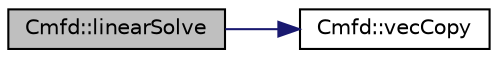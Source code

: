 digraph "Cmfd::linearSolve"
{
  edge [fontname="Helvetica",fontsize="10",labelfontname="Helvetica",labelfontsize="10"];
  node [fontname="Helvetica",fontsize="10",shape=record];
  rankdir="LR";
  Node1 [label="Cmfd::linearSolve",height=0.2,width=0.4,color="black", fillcolor="grey75", style="filled" fontcolor="black"];
  Node1 -> Node2 [color="midnightblue",fontsize="10",style="solid",fontname="Helvetica"];
  Node2 [label="Cmfd::vecCopy",height=0.2,width=0.4,color="black", fillcolor="white", style="filled",URL="$classCmfd.html#af83f3b89305fbc4bc8e0d5aab9822d90",tooltip="Copy a vector to another vector."];
}
